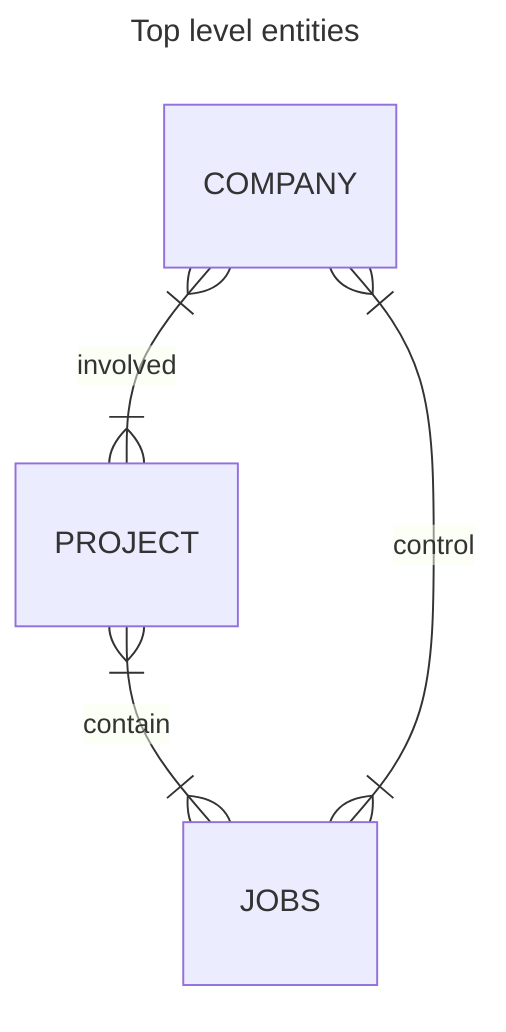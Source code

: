 ---
title: Top level entities
---
erDiagram
  COMPANY }|--|{ PROJECT : involved
  PROJECT }|--|{ JOBS : contain
  COMPANY }|--|{ JOBS  : control